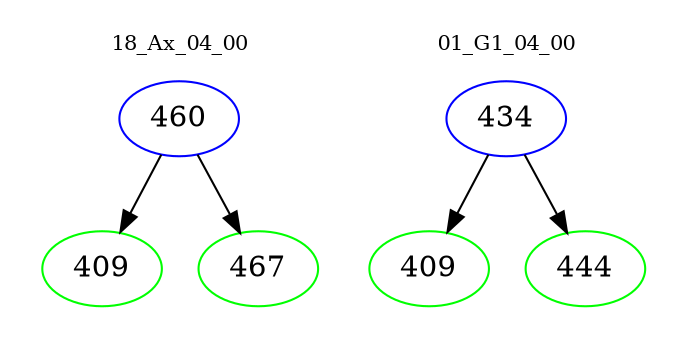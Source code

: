 digraph{
subgraph cluster_0 {
color = white
label = "18_Ax_04_00";
fontsize=10;
T0_460 [label="460", color="blue"]
T0_460 -> T0_409 [color="black"]
T0_409 [label="409", color="green"]
T0_460 -> T0_467 [color="black"]
T0_467 [label="467", color="green"]
}
subgraph cluster_1 {
color = white
label = "01_G1_04_00";
fontsize=10;
T1_434 [label="434", color="blue"]
T1_434 -> T1_409 [color="black"]
T1_409 [label="409", color="green"]
T1_434 -> T1_444 [color="black"]
T1_444 [label="444", color="green"]
}
}
